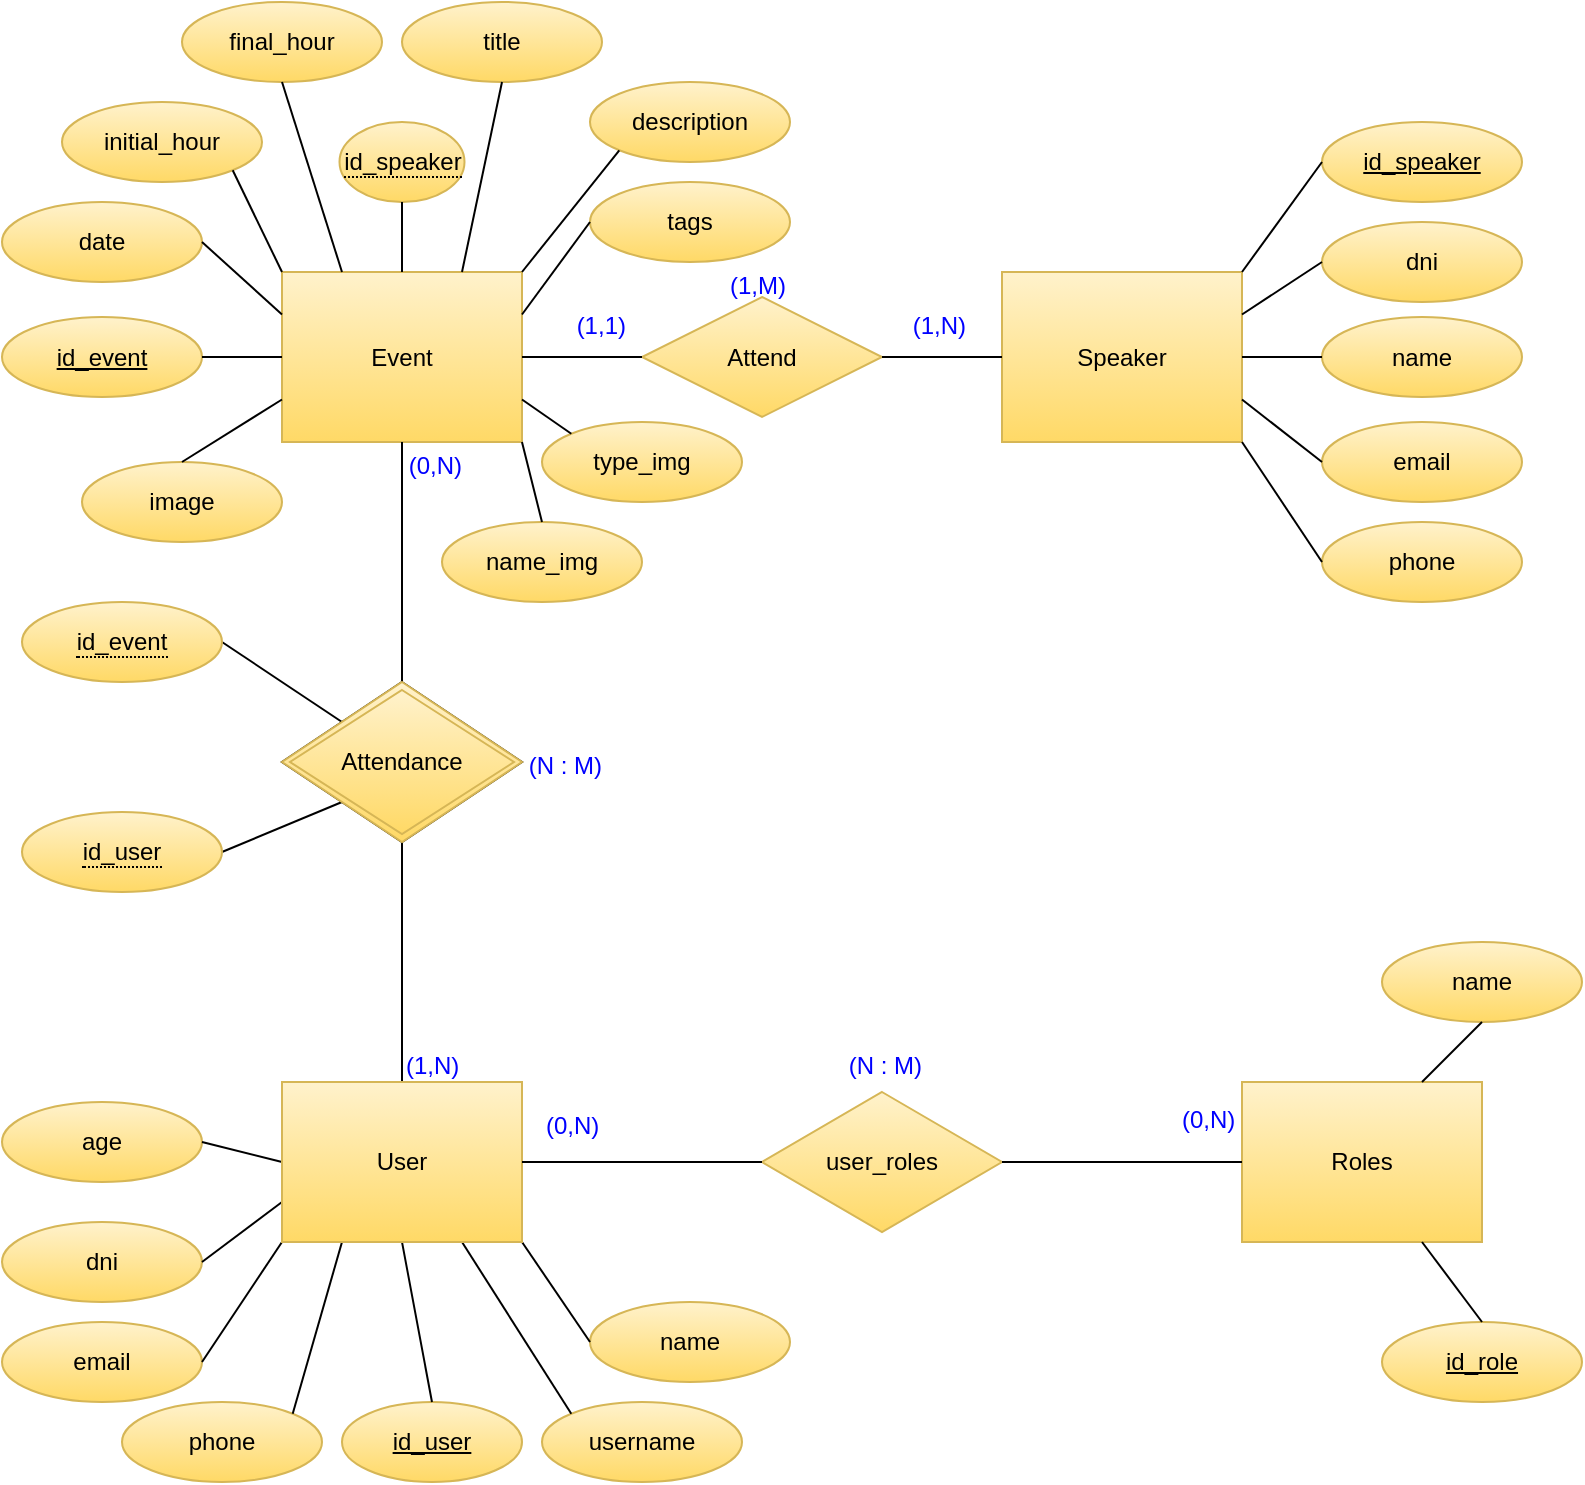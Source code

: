 <mxfile version="20.6.2" type="device"><diagram id="asOtZ6ojYu3VeyC7e0bn" name="Página-1"><mxGraphModel dx="1381" dy="756" grid="1" gridSize="10" guides="1" tooltips="1" connect="1" arrows="1" fold="1" page="1" pageScale="1" pageWidth="827" pageHeight="1169" math="0" shadow="0"><root><mxCell id="0"/><mxCell id="1" parent="0"/><mxCell id="kDgUhO8p_Wtfn3FxuckU-15" value="Speaker" style="whiteSpace=wrap;html=1;align=center;fillColor=#fff2cc;labelBackgroundColor=none;strokeColor=#d6b656;gradientColor=#ffd966;" parent="1" vertex="1"><mxGeometry x="520" y="315" width="120" height="85" as="geometry"/></mxCell><mxCell id="kDgUhO8p_Wtfn3FxuckU-32" value="dni" style="ellipse;whiteSpace=wrap;html=1;align=center;fillColor=#fff2cc;labelBackgroundColor=none;strokeColor=#d6b656;gradientColor=#ffd966;" parent="1" vertex="1"><mxGeometry x="680" y="290" width="100" height="40" as="geometry"/></mxCell><mxCell id="kDgUhO8p_Wtfn3FxuckU-33" value="phone" style="ellipse;whiteSpace=wrap;html=1;align=center;fillColor=#fff2cc;labelBackgroundColor=none;strokeColor=#d6b656;gradientColor=#ffd966;" parent="1" vertex="1"><mxGeometry x="680" y="440" width="100" height="40" as="geometry"/></mxCell><mxCell id="kDgUhO8p_Wtfn3FxuckU-34" value="name" style="ellipse;whiteSpace=wrap;html=1;align=center;fillColor=#fff2cc;labelBackgroundColor=none;strokeColor=#d6b656;gradientColor=#ffd966;" parent="1" vertex="1"><mxGeometry x="680" y="337.5" width="100" height="40" as="geometry"/></mxCell><mxCell id="kDgUhO8p_Wtfn3FxuckU-35" value="email" style="ellipse;whiteSpace=wrap;html=1;align=center;fillColor=#fff2cc;labelBackgroundColor=none;strokeColor=#d6b656;gradientColor=#ffd966;" parent="1" vertex="1"><mxGeometry x="680" y="390" width="100" height="40" as="geometry"/></mxCell><mxCell id="kDgUhO8p_Wtfn3FxuckU-36" value="id_speaker" style="ellipse;whiteSpace=wrap;html=1;align=center;fontStyle=4;fillColor=#fff2cc;labelBackgroundColor=none;strokeColor=#d6b656;gradientColor=#ffd966;" parent="1" vertex="1"><mxGeometry x="680" y="240" width="100" height="40" as="geometry"/></mxCell><mxCell id="kDgUhO8p_Wtfn3FxuckU-38" value="" style="endArrow=none;html=1;rounded=0;fontColor=#0000FF;exitX=1;exitY=0.5;exitDx=0;exitDy=0;entryX=0;entryY=0.5;entryDx=0;entryDy=0;labelBackgroundColor=none;" parent="1" source="kDgUhO8p_Wtfn3FxuckU-15" target="kDgUhO8p_Wtfn3FxuckU-34" edge="1"><mxGeometry relative="1" as="geometry"><mxPoint x="500" y="420" as="sourcePoint"/><mxPoint x="660" y="420" as="targetPoint"/></mxGeometry></mxCell><mxCell id="kDgUhO8p_Wtfn3FxuckU-39" value="" style="endArrow=none;html=1;rounded=0;fontColor=#0000FF;exitX=1;exitY=0;exitDx=0;exitDy=0;entryX=0;entryY=0.5;entryDx=0;entryDy=0;labelBackgroundColor=none;" parent="1" source="kDgUhO8p_Wtfn3FxuckU-15" target="kDgUhO8p_Wtfn3FxuckU-36" edge="1"><mxGeometry relative="1" as="geometry"><mxPoint x="440" y="270" as="sourcePoint"/><mxPoint x="600" y="270" as="targetPoint"/></mxGeometry></mxCell><mxCell id="kDgUhO8p_Wtfn3FxuckU-40" value="" style="endArrow=none;html=1;rounded=0;fontColor=#0000FF;entryX=0;entryY=0.5;entryDx=0;entryDy=0;exitX=1;exitY=0.25;exitDx=0;exitDy=0;labelBackgroundColor=none;" parent="1" source="kDgUhO8p_Wtfn3FxuckU-15" target="kDgUhO8p_Wtfn3FxuckU-32" edge="1"><mxGeometry relative="1" as="geometry"><mxPoint x="360" y="310" as="sourcePoint"/><mxPoint x="520" y="310" as="targetPoint"/></mxGeometry></mxCell><mxCell id="kDgUhO8p_Wtfn3FxuckU-42" value="" style="endArrow=none;html=1;rounded=0;fontColor=#0000FF;entryX=0;entryY=0.5;entryDx=0;entryDy=0;exitX=1;exitY=0.75;exitDx=0;exitDy=0;labelBackgroundColor=none;" parent="1" source="kDgUhO8p_Wtfn3FxuckU-15" target="kDgUhO8p_Wtfn3FxuckU-35" edge="1"><mxGeometry relative="1" as="geometry"><mxPoint x="380" y="480" as="sourcePoint"/><mxPoint x="540" y="480" as="targetPoint"/></mxGeometry></mxCell><mxCell id="kDgUhO8p_Wtfn3FxuckU-43" value="" style="endArrow=none;html=1;rounded=0;fontColor=#0000FF;entryX=0;entryY=0.5;entryDx=0;entryDy=0;exitX=1;exitY=1;exitDx=0;exitDy=0;labelBackgroundColor=none;" parent="1" source="kDgUhO8p_Wtfn3FxuckU-15" target="kDgUhO8p_Wtfn3FxuckU-33" edge="1"><mxGeometry relative="1" as="geometry"><mxPoint x="230" y="420" as="sourcePoint"/><mxPoint x="390" y="420" as="targetPoint"/></mxGeometry></mxCell><mxCell id="kDgUhO8p_Wtfn3FxuckU-44" value="Event" style="whiteSpace=wrap;html=1;align=center;fillColor=#fff2cc;labelBackgroundColor=none;strokeColor=#d6b656;gradientColor=#ffd966;" parent="1" vertex="1"><mxGeometry x="160" y="315" width="120" height="85" as="geometry"/></mxCell><mxCell id="kDgUhO8p_Wtfn3FxuckU-50" value="(1,1)" style="resizable=0;html=1;align=right;verticalAlign=bottom;fontColor=#0000FF;labelBackgroundColor=none;" parent="1" connectable="0" vertex="1"><mxGeometry x="480.0" y="357.5" as="geometry"><mxPoint x="-148" y="-7" as="offset"/></mxGeometry></mxCell><mxCell id="kDgUhO8p_Wtfn3FxuckU-51" value="tags" style="ellipse;whiteSpace=wrap;html=1;align=center;fillColor=#fff2cc;labelBackgroundColor=none;strokeColor=#d6b656;gradientColor=#ffd966;" parent="1" vertex="1"><mxGeometry x="314" y="270" width="100" height="40" as="geometry"/></mxCell><mxCell id="kDgUhO8p_Wtfn3FxuckU-52" value="description" style="ellipse;whiteSpace=wrap;html=1;align=center;fillColor=#fff2cc;labelBackgroundColor=none;strokeColor=#d6b656;gradientColor=#ffd966;" parent="1" vertex="1"><mxGeometry x="314" y="220" width="100" height="40" as="geometry"/></mxCell><mxCell id="kDgUhO8p_Wtfn3FxuckU-53" value="title" style="ellipse;whiteSpace=wrap;html=1;align=center;fillColor=#fff2cc;labelBackgroundColor=none;strokeColor=#d6b656;gradientColor=#ffd966;" parent="1" vertex="1"><mxGeometry x="220" y="180" width="100" height="40" as="geometry"/></mxCell><mxCell id="kDgUhO8p_Wtfn3FxuckU-54" value="final_hour" style="ellipse;whiteSpace=wrap;html=1;align=center;fillColor=#fff2cc;labelBackgroundColor=none;strokeColor=#d6b656;gradientColor=#ffd966;" parent="1" vertex="1"><mxGeometry x="110" y="180" width="100" height="40" as="geometry"/></mxCell><mxCell id="kDgUhO8p_Wtfn3FxuckU-55" value="initial_hour" style="ellipse;whiteSpace=wrap;html=1;align=center;fillColor=#fff2cc;labelBackgroundColor=none;strokeColor=#d6b656;gradientColor=#ffd966;" parent="1" vertex="1"><mxGeometry x="50" y="230" width="100" height="40" as="geometry"/></mxCell><mxCell id="kDgUhO8p_Wtfn3FxuckU-56" value="date" style="ellipse;whiteSpace=wrap;html=1;align=center;fillColor=#fff2cc;labelBackgroundColor=none;strokeColor=#d6b656;gradientColor=#ffd966;" parent="1" vertex="1"><mxGeometry x="20" y="280" width="100" height="40" as="geometry"/></mxCell><mxCell id="kDgUhO8p_Wtfn3FxuckU-57" value="id_event" style="ellipse;whiteSpace=wrap;html=1;align=center;fontStyle=4;fillColor=#fff2cc;labelBackgroundColor=none;strokeColor=#d6b656;gradientColor=#ffd966;" parent="1" vertex="1"><mxGeometry x="20" y="337.5" width="100" height="40" as="geometry"/></mxCell><mxCell id="kDgUhO8p_Wtfn3FxuckU-58" value="" style="endArrow=none;html=1;rounded=0;fontColor=#0000FF;exitX=1;exitY=0.5;exitDx=0;exitDy=0;entryX=0;entryY=0.5;entryDx=0;entryDy=0;labelBackgroundColor=none;" parent="1" source="kDgUhO8p_Wtfn3FxuckU-57" target="kDgUhO8p_Wtfn3FxuckU-44" edge="1"><mxGeometry relative="1" as="geometry"><mxPoint x="130" y="450" as="sourcePoint"/><mxPoint x="290" y="450" as="targetPoint"/></mxGeometry></mxCell><mxCell id="kDgUhO8p_Wtfn3FxuckU-59" value="" style="endArrow=none;html=1;rounded=0;fontColor=#0000FF;exitX=1;exitY=0.5;exitDx=0;exitDy=0;entryX=0;entryY=0.25;entryDx=0;entryDy=0;labelBackgroundColor=none;" parent="1" source="kDgUhO8p_Wtfn3FxuckU-56" target="kDgUhO8p_Wtfn3FxuckU-44" edge="1"><mxGeometry relative="1" as="geometry"><mxPoint x="140" y="460.0" as="sourcePoint"/><mxPoint x="300" y="460.0" as="targetPoint"/></mxGeometry></mxCell><mxCell id="kDgUhO8p_Wtfn3FxuckU-60" value="" style="endArrow=none;html=1;rounded=0;fontColor=#0000FF;exitX=1;exitY=1;exitDx=0;exitDy=0;entryX=0;entryY=0;entryDx=0;entryDy=0;labelBackgroundColor=none;" parent="1" source="kDgUhO8p_Wtfn3FxuckU-55" target="kDgUhO8p_Wtfn3FxuckU-44" edge="1"><mxGeometry relative="1" as="geometry"><mxPoint x="150" y="470.0" as="sourcePoint"/><mxPoint x="310" y="470.0" as="targetPoint"/></mxGeometry></mxCell><mxCell id="kDgUhO8p_Wtfn3FxuckU-61" value="" style="endArrow=none;html=1;rounded=0;fontColor=#0000FF;exitX=0.5;exitY=1;exitDx=0;exitDy=0;entryX=0.25;entryY=0;entryDx=0;entryDy=0;labelBackgroundColor=none;" parent="1" source="kDgUhO8p_Wtfn3FxuckU-54" target="kDgUhO8p_Wtfn3FxuckU-44" edge="1"><mxGeometry relative="1" as="geometry"><mxPoint x="160" y="480.0" as="sourcePoint"/><mxPoint x="320" y="480.0" as="targetPoint"/></mxGeometry></mxCell><mxCell id="kDgUhO8p_Wtfn3FxuckU-62" value="" style="endArrow=none;html=1;rounded=0;fontColor=#0000FF;exitX=0.5;exitY=1;exitDx=0;exitDy=0;entryX=0.75;entryY=0;entryDx=0;entryDy=0;labelBackgroundColor=none;" parent="1" source="kDgUhO8p_Wtfn3FxuckU-53" target="kDgUhO8p_Wtfn3FxuckU-44" edge="1"><mxGeometry relative="1" as="geometry"><mxPoint x="170" y="490.0" as="sourcePoint"/><mxPoint x="330" y="490.0" as="targetPoint"/></mxGeometry></mxCell><mxCell id="kDgUhO8p_Wtfn3FxuckU-63" value="" style="endArrow=none;html=1;rounded=0;fontColor=#0000FF;exitX=0;exitY=1;exitDx=0;exitDy=0;entryX=1;entryY=0;entryDx=0;entryDy=0;labelBackgroundColor=none;" parent="1" source="kDgUhO8p_Wtfn3FxuckU-52" target="kDgUhO8p_Wtfn3FxuckU-44" edge="1"><mxGeometry relative="1" as="geometry"><mxPoint x="180" y="500.0" as="sourcePoint"/><mxPoint x="340" y="500.0" as="targetPoint"/></mxGeometry></mxCell><mxCell id="kDgUhO8p_Wtfn3FxuckU-64" value="" style="endArrow=none;html=1;rounded=0;fontColor=#0000FF;exitX=0;exitY=0.5;exitDx=0;exitDy=0;entryX=1;entryY=0.25;entryDx=0;entryDy=0;labelBackgroundColor=none;" parent="1" source="kDgUhO8p_Wtfn3FxuckU-51" target="kDgUhO8p_Wtfn3FxuckU-44" edge="1"><mxGeometry relative="1" as="geometry"><mxPoint x="190" y="510.0" as="sourcePoint"/><mxPoint x="350" y="510.0" as="targetPoint"/></mxGeometry></mxCell><mxCell id="kDgUhO8p_Wtfn3FxuckU-65" value="" style="endArrow=none;html=1;rounded=0;fontColor=#0000FF;exitX=1;exitY=0.5;exitDx=0;exitDy=0;entryX=0;entryY=0.5;entryDx=0;entryDy=0;labelBackgroundColor=none;" parent="1" source="kDgUhO8p_Wtfn3FxuckU-57" target="kDgUhO8p_Wtfn3FxuckU-44" edge="1"><mxGeometry relative="1" as="geometry"><mxPoint x="200" y="520.0" as="sourcePoint"/><mxPoint x="360" y="520.0" as="targetPoint"/></mxGeometry></mxCell><mxCell id="kDgUhO8p_Wtfn3FxuckU-66" value="Users" style="whiteSpace=wrap;html=1;align=center;fontColor=#0000FF;labelBackgroundColor=none;" parent="1" vertex="1"><mxGeometry x="160" y="720" width="120" height="80" as="geometry"/></mxCell><mxCell id="kDgUhO8p_Wtfn3FxuckU-67" value="Attendance" style="shape=rhombus;double=1;perimeter=rhombusPerimeter;whiteSpace=wrap;html=1;align=center;fontColor=#0000FF;labelBackgroundColor=none;" parent="1" vertex="1"><mxGeometry x="160" y="520" width="120" height="80" as="geometry"/></mxCell><mxCell id="kDgUhO8p_Wtfn3FxuckU-74" value="" style="endArrow=none;html=1;rounded=0;fontColor=#0000FF;exitX=1;exitY=0.5;exitDx=0;exitDy=0;entryX=0;entryY=0;entryDx=0;entryDy=0;labelBackgroundColor=none;" parent="1" source="q2UJlFypZxBzndGFscDH-14" target="kDgUhO8p_Wtfn3FxuckU-67" edge="1"><mxGeometry relative="1" as="geometry"><mxPoint x="140.0" y="500" as="sourcePoint"/><mxPoint x="350" y="550" as="targetPoint"/></mxGeometry></mxCell><mxCell id="kDgUhO8p_Wtfn3FxuckU-75" value="" style="endArrow=none;html=1;rounded=0;fontColor=#0000FF;exitX=1;exitY=0.5;exitDx=0;exitDy=0;entryX=0;entryY=1;entryDx=0;entryDy=0;labelBackgroundColor=none;" parent="1" source="q2UJlFypZxBzndGFscDH-12" target="kDgUhO8p_Wtfn3FxuckU-67" edge="1"><mxGeometry relative="1" as="geometry"><mxPoint x="140.0" y="620" as="sourcePoint"/><mxPoint x="350" y="550" as="targetPoint"/></mxGeometry></mxCell><mxCell id="kDgUhO8p_Wtfn3FxuckU-76" value="" style="endArrow=none;html=1;rounded=0;fontColor=#0000FF;exitX=0.5;exitY=0;exitDx=0;exitDy=0;entryX=0.5;entryY=1;entryDx=0;entryDy=0;labelBackgroundColor=none;" parent="1" source="kDgUhO8p_Wtfn3FxuckU-66" target="kDgUhO8p_Wtfn3FxuckU-67" edge="1"><mxGeometry relative="1" as="geometry"><mxPoint x="210" y="580" as="sourcePoint"/><mxPoint x="370" y="580" as="targetPoint"/></mxGeometry></mxCell><mxCell id="kDgUhO8p_Wtfn3FxuckU-77" value="(1,N)" style="resizable=0;html=1;align=left;verticalAlign=bottom;fontColor=#0000FF;labelBackgroundColor=none;" parent="kDgUhO8p_Wtfn3FxuckU-76" connectable="0" vertex="1"><mxGeometry x="-1" relative="1" as="geometry"/></mxCell><mxCell id="kDgUhO8p_Wtfn3FxuckU-78" value="(N : M)" style="resizable=0;html=1;align=right;verticalAlign=bottom;fontColor=#0000FF;labelBackgroundColor=none;" parent="kDgUhO8p_Wtfn3FxuckU-76" connectable="0" vertex="1"><mxGeometry x="1" relative="1" as="geometry"><mxPoint x="100" y="-30" as="offset"/></mxGeometry></mxCell><mxCell id="kDgUhO8p_Wtfn3FxuckU-79" value="" style="endArrow=none;html=1;rounded=0;fontColor=#0000FF;exitX=0.5;exitY=0;exitDx=0;exitDy=0;entryX=0.5;entryY=1;entryDx=0;entryDy=0;labelBackgroundColor=none;" parent="1" source="kDgUhO8p_Wtfn3FxuckU-67" target="kDgUhO8p_Wtfn3FxuckU-44" edge="1"><mxGeometry relative="1" as="geometry"><mxPoint x="240" y="520" as="sourcePoint"/><mxPoint x="400" y="520" as="targetPoint"/></mxGeometry></mxCell><mxCell id="kDgUhO8p_Wtfn3FxuckU-81" value="(0,N)" style="resizable=0;html=1;align=right;verticalAlign=bottom;fontColor=#0000FF;labelBackgroundColor=none;" parent="kDgUhO8p_Wtfn3FxuckU-79" connectable="0" vertex="1"><mxGeometry x="1" relative="1" as="geometry"><mxPoint x="30" y="20" as="offset"/></mxGeometry></mxCell><mxCell id="kDgUhO8p_Wtfn3FxuckU-82" value="id_user" style="ellipse;whiteSpace=wrap;html=1;align=center;fontStyle=4;fillColor=#fff2cc;labelBackgroundColor=none;strokeColor=#d6b656;gradientColor=#ffd966;" parent="1" vertex="1"><mxGeometry x="190" y="880" width="90" height="40" as="geometry"/></mxCell><mxCell id="kDgUhO8p_Wtfn3FxuckU-83" value="email" style="ellipse;whiteSpace=wrap;html=1;align=center;fillColor=#fff2cc;labelBackgroundColor=none;strokeColor=#d6b656;gradientColor=#ffd966;" parent="1" vertex="1"><mxGeometry x="20" y="840" width="100" height="40" as="geometry"/></mxCell><mxCell id="kDgUhO8p_Wtfn3FxuckU-84" value="phone" style="ellipse;whiteSpace=wrap;html=1;align=center;fillColor=#fff2cc;labelBackgroundColor=none;strokeColor=#d6b656;gradientColor=#ffd966;" parent="1" vertex="1"><mxGeometry x="80" y="880" width="100" height="40" as="geometry"/></mxCell><mxCell id="kDgUhO8p_Wtfn3FxuckU-85" value="age" style="ellipse;whiteSpace=wrap;html=1;align=center;fillColor=#fff2cc;labelBackgroundColor=none;strokeColor=#d6b656;gradientColor=#ffd966;" parent="1" vertex="1"><mxGeometry x="20" y="730" width="100" height="40" as="geometry"/></mxCell><mxCell id="kDgUhO8p_Wtfn3FxuckU-86" value="username" style="ellipse;whiteSpace=wrap;html=1;align=center;fillColor=#fff2cc;labelBackgroundColor=none;strokeColor=#d6b656;gradientColor=#ffd966;" parent="1" vertex="1"><mxGeometry x="290" y="880" width="100" height="40" as="geometry"/></mxCell><mxCell id="kDgUhO8p_Wtfn3FxuckU-87" value="name" style="ellipse;whiteSpace=wrap;html=1;align=center;fillColor=#fff2cc;labelBackgroundColor=none;strokeColor=#d6b656;gradientColor=#ffd966;" parent="1" vertex="1"><mxGeometry x="314" y="830" width="100" height="40" as="geometry"/></mxCell><mxCell id="kDgUhO8p_Wtfn3FxuckU-88" value="dni" style="ellipse;whiteSpace=wrap;html=1;align=center;fillColor=#fff2cc;labelBackgroundColor=none;strokeColor=#d6b656;gradientColor=#ffd966;" parent="1" vertex="1"><mxGeometry x="20" y="790" width="100" height="40" as="geometry"/></mxCell><mxCell id="kDgUhO8p_Wtfn3FxuckU-89" value="" style="endArrow=none;html=1;rounded=0;fontColor=#0000FF;entryX=0.5;entryY=0;entryDx=0;entryDy=0;exitX=0.5;exitY=1;exitDx=0;exitDy=0;labelBackgroundColor=none;" parent="1" source="kDgUhO8p_Wtfn3FxuckU-66" target="kDgUhO8p_Wtfn3FxuckU-82" edge="1"><mxGeometry relative="1" as="geometry"><mxPoint x="180" y="780" as="sourcePoint"/><mxPoint x="340" y="780" as="targetPoint"/></mxGeometry></mxCell><mxCell id="kDgUhO8p_Wtfn3FxuckU-90" value="" style="endArrow=none;html=1;rounded=0;fontColor=#0000FF;entryX=1;entryY=0;entryDx=0;entryDy=0;exitX=0.25;exitY=1;exitDx=0;exitDy=0;labelBackgroundColor=none;" parent="1" source="kDgUhO8p_Wtfn3FxuckU-66" target="kDgUhO8p_Wtfn3FxuckU-84" edge="1"><mxGeometry relative="1" as="geometry"><mxPoint x="230" y="810" as="sourcePoint"/><mxPoint x="245" y="890" as="targetPoint"/></mxGeometry></mxCell><mxCell id="kDgUhO8p_Wtfn3FxuckU-91" value="" style="endArrow=none;html=1;rounded=0;fontColor=#0000FF;entryX=0;entryY=0;entryDx=0;entryDy=0;exitX=0.75;exitY=1;exitDx=0;exitDy=0;labelBackgroundColor=none;" parent="1" source="kDgUhO8p_Wtfn3FxuckU-66" target="kDgUhO8p_Wtfn3FxuckU-86" edge="1"><mxGeometry relative="1" as="geometry"><mxPoint x="240" y="820" as="sourcePoint"/><mxPoint x="255" y="900" as="targetPoint"/></mxGeometry></mxCell><mxCell id="kDgUhO8p_Wtfn3FxuckU-92" value="" style="endArrow=none;html=1;rounded=0;fontColor=#0000FF;entryX=1;entryY=0.5;entryDx=0;entryDy=0;exitX=0;exitY=1;exitDx=0;exitDy=0;labelBackgroundColor=none;" parent="1" source="kDgUhO8p_Wtfn3FxuckU-66" target="kDgUhO8p_Wtfn3FxuckU-83" edge="1"><mxGeometry relative="1" as="geometry"><mxPoint x="250" y="830" as="sourcePoint"/><mxPoint x="265" y="910" as="targetPoint"/></mxGeometry></mxCell><mxCell id="kDgUhO8p_Wtfn3FxuckU-93" value="" style="endArrow=none;html=1;rounded=0;fontColor=#0000FF;entryX=0;entryY=0.5;entryDx=0;entryDy=0;exitX=1;exitY=1;exitDx=0;exitDy=0;labelBackgroundColor=none;" parent="1" source="kDgUhO8p_Wtfn3FxuckU-66" target="kDgUhO8p_Wtfn3FxuckU-87" edge="1"><mxGeometry relative="1" as="geometry"><mxPoint x="260" y="840" as="sourcePoint"/><mxPoint x="275" y="920" as="targetPoint"/></mxGeometry></mxCell><mxCell id="kDgUhO8p_Wtfn3FxuckU-94" value="" style="endArrow=none;html=1;rounded=0;fontColor=#0000FF;entryX=1;entryY=0.5;entryDx=0;entryDy=0;exitX=0;exitY=0.75;exitDx=0;exitDy=0;labelBackgroundColor=none;" parent="1" source="kDgUhO8p_Wtfn3FxuckU-66" target="kDgUhO8p_Wtfn3FxuckU-88" edge="1"><mxGeometry relative="1" as="geometry"><mxPoint x="270" y="850" as="sourcePoint"/><mxPoint x="285" y="930" as="targetPoint"/></mxGeometry></mxCell><mxCell id="kDgUhO8p_Wtfn3FxuckU-95" value="" style="endArrow=none;html=1;rounded=0;fontColor=#0000FF;entryX=1;entryY=0.5;entryDx=0;entryDy=0;exitX=0;exitY=0.5;exitDx=0;exitDy=0;labelBackgroundColor=none;" parent="1" source="q2UJlFypZxBzndGFscDH-16" target="kDgUhO8p_Wtfn3FxuckU-85" edge="1"><mxGeometry relative="1" as="geometry"><mxPoint x="280" y="860" as="sourcePoint"/><mxPoint x="295" y="940" as="targetPoint"/></mxGeometry></mxCell><mxCell id="q2UJlFypZxBzndGFscDH-1" value="Attend" style="shape=rhombus;perimeter=rhombusPerimeter;whiteSpace=wrap;html=1;align=center;fillColor=#fff2cc;labelBackgroundColor=none;strokeColor=#d6b656;gradientColor=#ffd966;" parent="1" vertex="1"><mxGeometry x="340" y="327.5" width="120" height="60" as="geometry"/></mxCell><mxCell id="q2UJlFypZxBzndGFscDH-2" value="" style="endArrow=none;html=1;rounded=0;exitX=1;exitY=0.5;exitDx=0;exitDy=0;entryX=0;entryY=0.5;entryDx=0;entryDy=0;labelBackgroundColor=none;" parent="1" source="kDgUhO8p_Wtfn3FxuckU-44" target="q2UJlFypZxBzndGFscDH-1" edge="1"><mxGeometry relative="1" as="geometry"><mxPoint x="320" y="310" as="sourcePoint"/><mxPoint x="480" y="310" as="targetPoint"/></mxGeometry></mxCell><mxCell id="q2UJlFypZxBzndGFscDH-3" value="" style="endArrow=none;html=1;rounded=0;exitX=1;exitY=0.5;exitDx=0;exitDy=0;entryX=0;entryY=0.5;entryDx=0;entryDy=0;labelBackgroundColor=none;" parent="1" source="q2UJlFypZxBzndGFscDH-1" target="kDgUhO8p_Wtfn3FxuckU-15" edge="1"><mxGeometry relative="1" as="geometry"><mxPoint x="320" y="370" as="sourcePoint"/><mxPoint x="480" y="370" as="targetPoint"/></mxGeometry></mxCell><mxCell id="q2UJlFypZxBzndGFscDH-4" value="(1,N)" style="resizable=0;html=1;align=right;verticalAlign=bottom;fontColor=#0000FF;labelBackgroundColor=none;" parent="1" connectable="0" vertex="1"><mxGeometry x="650.0" y="357.5" as="geometry"><mxPoint x="-148" y="-7" as="offset"/></mxGeometry></mxCell><mxCell id="q2UJlFypZxBzndGFscDH-5" value="(1,M)" style="resizable=0;html=1;align=right;verticalAlign=bottom;fontColor=#0000FF;labelBackgroundColor=none;" parent="1" connectable="0" vertex="1"><mxGeometry x="560.0" y="337.5" as="geometry"><mxPoint x="-148" y="-7" as="offset"/></mxGeometry></mxCell><mxCell id="q2UJlFypZxBzndGFscDH-7" value="&lt;span style=&quot;border-bottom: 1px dotted&quot;&gt;id_speaker&lt;/span&gt;" style="ellipse;whiteSpace=wrap;html=1;align=center;fillColor=#fff2cc;labelBackgroundColor=none;strokeColor=#d6b656;gradientColor=#ffd966;" parent="1" vertex="1"><mxGeometry x="188.75" y="240" width="62.5" height="40" as="geometry"/></mxCell><mxCell id="q2UJlFypZxBzndGFscDH-8" value="" style="endArrow=none;html=1;rounded=0;exitX=0.5;exitY=1;exitDx=0;exitDy=0;entryX=0.5;entryY=0;entryDx=0;entryDy=0;labelBackgroundColor=none;" parent="1" source="q2UJlFypZxBzndGFscDH-7" target="kDgUhO8p_Wtfn3FxuckU-44" edge="1"><mxGeometry relative="1" as="geometry"><mxPoint x="210" y="290" as="sourcePoint"/><mxPoint x="370" y="290" as="targetPoint"/></mxGeometry></mxCell><mxCell id="q2UJlFypZxBzndGFscDH-12" value="&lt;span style=&quot;border-bottom: 1px dotted&quot;&gt;id_user&lt;/span&gt;" style="ellipse;whiteSpace=wrap;html=1;align=center;fillColor=#fff2cc;labelBackgroundColor=none;strokeColor=#d6b656;gradientColor=#ffd966;" parent="1" vertex="1"><mxGeometry x="30" y="585" width="100" height="40" as="geometry"/></mxCell><mxCell id="q2UJlFypZxBzndGFscDH-14" value="&lt;span style=&quot;border-bottom: 1px dotted&quot;&gt;id_event&lt;/span&gt;" style="ellipse;whiteSpace=wrap;html=1;align=center;fillColor=#fff2cc;labelBackgroundColor=none;strokeColor=#d6b656;gradientColor=#ffd966;" parent="1" vertex="1"><mxGeometry x="30" y="480" width="100" height="40" as="geometry"/></mxCell><mxCell id="q2UJlFypZxBzndGFscDH-15" value="Attendance" style="shape=rhombus;double=1;perimeter=rhombusPerimeter;whiteSpace=wrap;html=1;align=center;fillColor=#fff2cc;labelBackgroundColor=none;strokeColor=#d6b656;gradientColor=#ffd966;" parent="1" vertex="1"><mxGeometry x="160" y="520" width="120" height="80" as="geometry"/></mxCell><mxCell id="q2UJlFypZxBzndGFscDH-16" value="User" style="whiteSpace=wrap;html=1;align=center;fillColor=#fff2cc;labelBackgroundColor=none;strokeColor=#D6B656;gradientColor=#FFD966;" parent="1" vertex="1"><mxGeometry x="160" y="720" width="120" height="80" as="geometry"/></mxCell><mxCell id="jC4p5Wd7DSPdMRF6E23a-1" value="Roles" style="whiteSpace=wrap;html=1;align=center;fillColor=#FFF2CC;gradientColor=#FFD966;strokeColor=#D6B656;" parent="1" vertex="1"><mxGeometry x="640" y="720" width="120" height="80" as="geometry"/></mxCell><mxCell id="jC4p5Wd7DSPdMRF6E23a-2" value="name" style="ellipse;whiteSpace=wrap;html=1;align=center;strokeColor=#D6B656;fillColor=#FFF2CC;gradientColor=#FFD966;" parent="1" vertex="1"><mxGeometry x="710" y="650" width="100" height="40" as="geometry"/></mxCell><mxCell id="jC4p5Wd7DSPdMRF6E23a-3" value="&lt;u&gt;id_role&lt;/u&gt;" style="ellipse;whiteSpace=wrap;html=1;align=center;strokeColor=#D6B656;fillColor=#FFF2CC;gradientColor=#FFD966;" parent="1" vertex="1"><mxGeometry x="710" y="840" width="100" height="40" as="geometry"/></mxCell><mxCell id="jC4p5Wd7DSPdMRF6E23a-5" value="" style="endArrow=none;html=1;rounded=0;fontColor=#0000FF;entryX=0.5;entryY=0;entryDx=0;entryDy=0;exitX=0.75;exitY=1;exitDx=0;exitDy=0;labelBackgroundColor=none;" parent="1" source="jC4p5Wd7DSPdMRF6E23a-1" target="jC4p5Wd7DSPdMRF6E23a-3" edge="1"><mxGeometry relative="1" as="geometry"><mxPoint x="260" y="810" as="sourcePoint"/><mxPoint x="314.854" y="895.774" as="targetPoint"/></mxGeometry></mxCell><mxCell id="jC4p5Wd7DSPdMRF6E23a-6" value="" style="endArrow=none;html=1;rounded=0;fontColor=#0000FF;entryX=0.5;entryY=1;entryDx=0;entryDy=0;exitX=0.75;exitY=0;exitDx=0;exitDy=0;labelBackgroundColor=none;" parent="1" source="jC4p5Wd7DSPdMRF6E23a-1" target="jC4p5Wd7DSPdMRF6E23a-2" edge="1"><mxGeometry relative="1" as="geometry"><mxPoint x="270" y="820" as="sourcePoint"/><mxPoint x="324.854" y="905.774" as="targetPoint"/></mxGeometry></mxCell><mxCell id="jC4p5Wd7DSPdMRF6E23a-7" value="user_roles" style="shape=rhombus;perimeter=rhombusPerimeter;whiteSpace=wrap;html=1;align=center;strokeColor=#D6B656;fillColor=#FFF2CC;gradientColor=#FFD966;" parent="1" vertex="1"><mxGeometry x="400" y="725" width="120" height="70" as="geometry"/></mxCell><mxCell id="jC4p5Wd7DSPdMRF6E23a-9" value="" style="endArrow=none;html=1;rounded=0;fontColor=#0000FF;entryX=0;entryY=0.5;entryDx=0;entryDy=0;exitX=1;exitY=0.5;exitDx=0;exitDy=0;labelBackgroundColor=none;" parent="1" source="q2UJlFypZxBzndGFscDH-16" target="jC4p5Wd7DSPdMRF6E23a-7" edge="1"><mxGeometry relative="1" as="geometry"><mxPoint x="290" y="810" as="sourcePoint"/><mxPoint x="324" y="860" as="targetPoint"/></mxGeometry></mxCell><mxCell id="jC4p5Wd7DSPdMRF6E23a-11" value="" style="endArrow=none;html=1;rounded=0;fontColor=#0000FF;entryX=0;entryY=0.5;entryDx=0;entryDy=0;exitX=1;exitY=0.5;exitDx=0;exitDy=0;labelBackgroundColor=none;" parent="1" source="jC4p5Wd7DSPdMRF6E23a-7" target="jC4p5Wd7DSPdMRF6E23a-1" edge="1"><mxGeometry relative="1" as="geometry"><mxPoint x="310" y="830" as="sourcePoint"/><mxPoint x="344" y="880" as="targetPoint"/></mxGeometry></mxCell><mxCell id="jC4p5Wd7DSPdMRF6E23a-12" value="(N : M)" style="resizable=0;html=1;align=right;verticalAlign=bottom;fontColor=#0000FF;labelBackgroundColor=none;" parent="1" connectable="0" vertex="1"><mxGeometry x="480" y="720" as="geometry"/></mxCell><mxCell id="jC4p5Wd7DSPdMRF6E23a-13" value="(0,N)" style="resizable=0;html=1;align=left;verticalAlign=bottom;fontColor=#0000FF;labelBackgroundColor=none;" parent="1" connectable="0" vertex="1"><mxGeometry x="290" y="750" as="geometry"/></mxCell><mxCell id="jC4p5Wd7DSPdMRF6E23a-14" value="(0,N)" style="resizable=0;html=1;align=left;verticalAlign=bottom;fontColor=#0000FF;labelBackgroundColor=none;" parent="1" connectable="0" vertex="1"><mxGeometry x="235" y="730" as="geometry"><mxPoint x="373" y="17" as="offset"/></mxGeometry></mxCell><mxCell id="AEtY-6-jlHRUYDjc3oDc-2" value="image" style="ellipse;whiteSpace=wrap;html=1;align=center;fillColor=#fff2cc;labelBackgroundColor=none;strokeColor=#d6b656;gradientColor=#ffd966;" vertex="1" parent="1"><mxGeometry x="60" y="410" width="100" height="40" as="geometry"/></mxCell><mxCell id="AEtY-6-jlHRUYDjc3oDc-3" value="name_img" style="ellipse;whiteSpace=wrap;html=1;align=center;fillColor=#fff2cc;labelBackgroundColor=none;strokeColor=#d6b656;gradientColor=#ffd966;" vertex="1" parent="1"><mxGeometry x="240" y="440" width="100" height="40" as="geometry"/></mxCell><mxCell id="AEtY-6-jlHRUYDjc3oDc-4" value="type_img" style="ellipse;whiteSpace=wrap;html=1;align=center;fillColor=#fff2cc;labelBackgroundColor=none;strokeColor=#d6b656;gradientColor=#ffd966;" vertex="1" parent="1"><mxGeometry x="290" y="390" width="100" height="40" as="geometry"/></mxCell><mxCell id="AEtY-6-jlHRUYDjc3oDc-5" value="" style="endArrow=none;html=1;rounded=0;exitX=1;exitY=0.75;exitDx=0;exitDy=0;entryX=0;entryY=0;entryDx=0;entryDy=0;" edge="1" parent="1" source="kDgUhO8p_Wtfn3FxuckU-44" target="AEtY-6-jlHRUYDjc3oDc-4"><mxGeometry relative="1" as="geometry"><mxPoint x="330" y="390" as="sourcePoint"/><mxPoint x="490" y="390" as="targetPoint"/></mxGeometry></mxCell><mxCell id="AEtY-6-jlHRUYDjc3oDc-6" value="" style="endArrow=none;html=1;rounded=0;exitX=1;exitY=1;exitDx=0;exitDy=0;entryX=0.5;entryY=0;entryDx=0;entryDy=0;" edge="1" parent="1" source="kDgUhO8p_Wtfn3FxuckU-44" target="AEtY-6-jlHRUYDjc3oDc-3"><mxGeometry relative="1" as="geometry"><mxPoint x="330" y="390" as="sourcePoint"/><mxPoint x="490" y="390" as="targetPoint"/></mxGeometry></mxCell><mxCell id="AEtY-6-jlHRUYDjc3oDc-7" value="" style="endArrow=none;html=1;rounded=0;entryX=0.5;entryY=0;entryDx=0;entryDy=0;exitX=0;exitY=0.75;exitDx=0;exitDy=0;" edge="1" parent="1" source="kDgUhO8p_Wtfn3FxuckU-44" target="AEtY-6-jlHRUYDjc3oDc-2"><mxGeometry relative="1" as="geometry"><mxPoint x="10" y="440" as="sourcePoint"/><mxPoint x="170" y="440" as="targetPoint"/></mxGeometry></mxCell></root></mxGraphModel></diagram></mxfile>